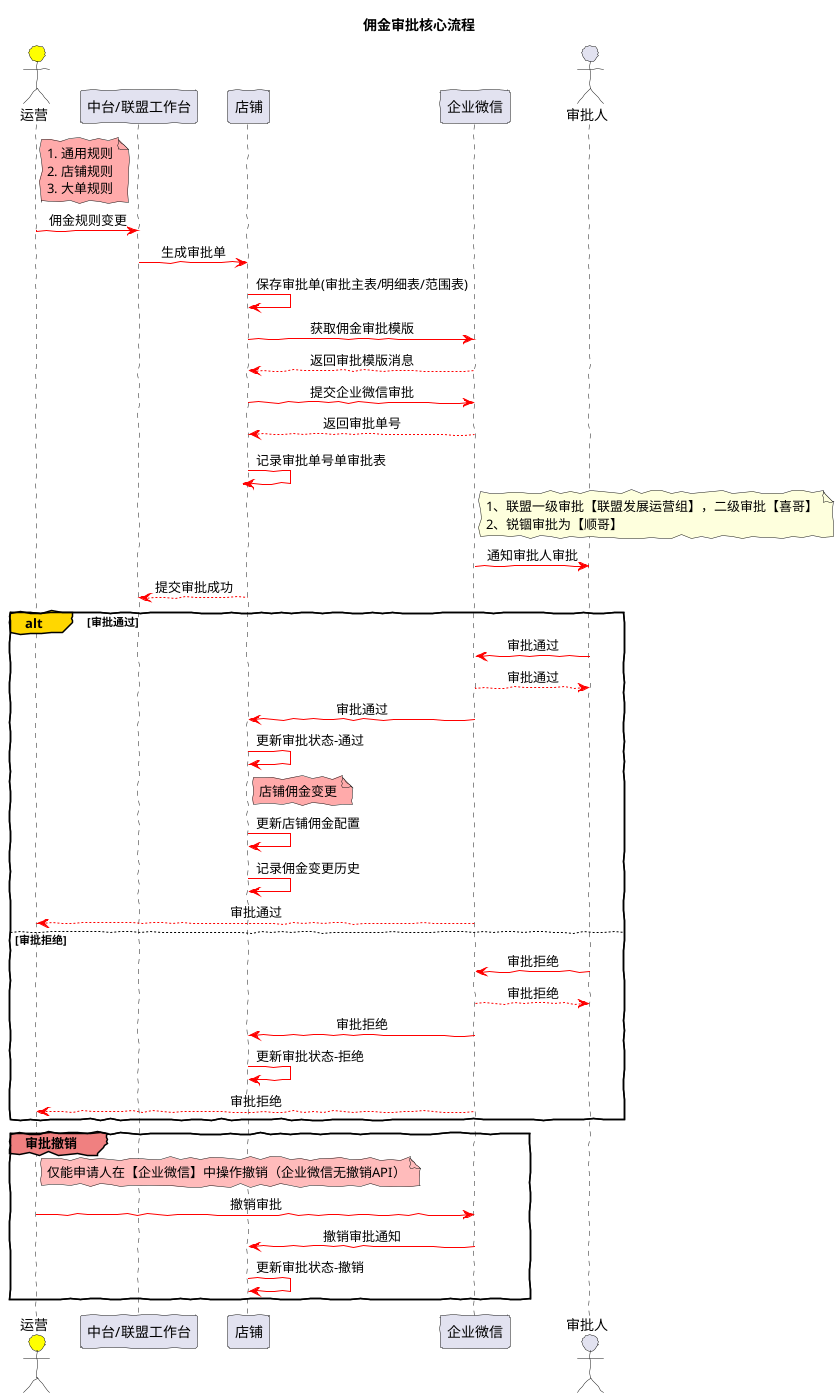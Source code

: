 @startuml

title 佣金审批核心流程
'left to right direction左对齐

skinparam sequenceMessageAlign center
skinparam BoxPadding 10
skinparam ParticipantPadding 10
skinparam ArrowColor #red
skinparam handwritten true
skinparam defaultTextAlignment left
skinparam sequenceMessageAlign center
skinparam responseMessageBelowArrow true
skinparam defaultFontName "Microsoft YaHei"



actor operation as "运营" #yellow
participant passport as "中台/联盟工作台"
participant store as "店铺"
participant wecom as "企业微信"
actor  approve as "审批人"


note right of operation #FFAAAA
1. 通用规则
2. 店铺规则
3. 大单规则
end note
operation -> passport: 佣金规则变更
passport -> store: 生成审批单
store -> store:保存审批单(审批主表/明细表/范围表)
store -> wecom:获取佣金审批模版
wecom --> store: 返回审批模版消息
store -> wecom: 提交企业微信审批
wecom --> store: 返回审批单号
store -> store--: 记录审批单号单审批表
note right of wecom
1、联盟一级审批【联盟发展运营组】，二级审批【喜哥】
2、锐锢审批为【顺哥】
end note
wecom -> approve: 通知审批人审批
store --> passport: 提交审批成功

alt#Gold 审批通过
approve -> wecom:审批通过
wecom --> approve:审批通过
wecom -> store: 审批通过
store -> store: 更新审批状态-通过
note right of store #FFAAAA: 店铺佣金变更
store [#red]-> store: 更新店铺佣金配置
store -> store:记录佣金变更历史
wecom --> operation: 审批通过
else  审批拒绝
approve -> wecom: 审批拒绝
wecom --> approve: 审批拒绝
wecom -> store: 审批拒绝
store -> store: 更新审批状态-拒绝
wecom --> operation: 审批拒绝
end
group#LightCoral 审批撤销
note right of operation #FFBBBB: 仅能申请人在【企业微信】中操作撤销（企业微信无撤销API）
operation -> wecom: 撤销审批
wecom -> store: 撤销审批通知
store -> store: 更新审批状态-撤销
end


@enduml